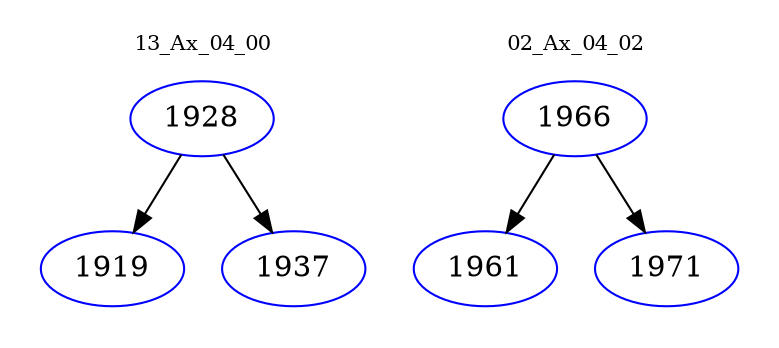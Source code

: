 digraph{
subgraph cluster_0 {
color = white
label = "13_Ax_04_00";
fontsize=10;
T0_1928 [label="1928", color="blue"]
T0_1928 -> T0_1919 [color="black"]
T0_1919 [label="1919", color="blue"]
T0_1928 -> T0_1937 [color="black"]
T0_1937 [label="1937", color="blue"]
}
subgraph cluster_1 {
color = white
label = "02_Ax_04_02";
fontsize=10;
T1_1966 [label="1966", color="blue"]
T1_1966 -> T1_1961 [color="black"]
T1_1961 [label="1961", color="blue"]
T1_1966 -> T1_1971 [color="black"]
T1_1971 [label="1971", color="blue"]
}
}
